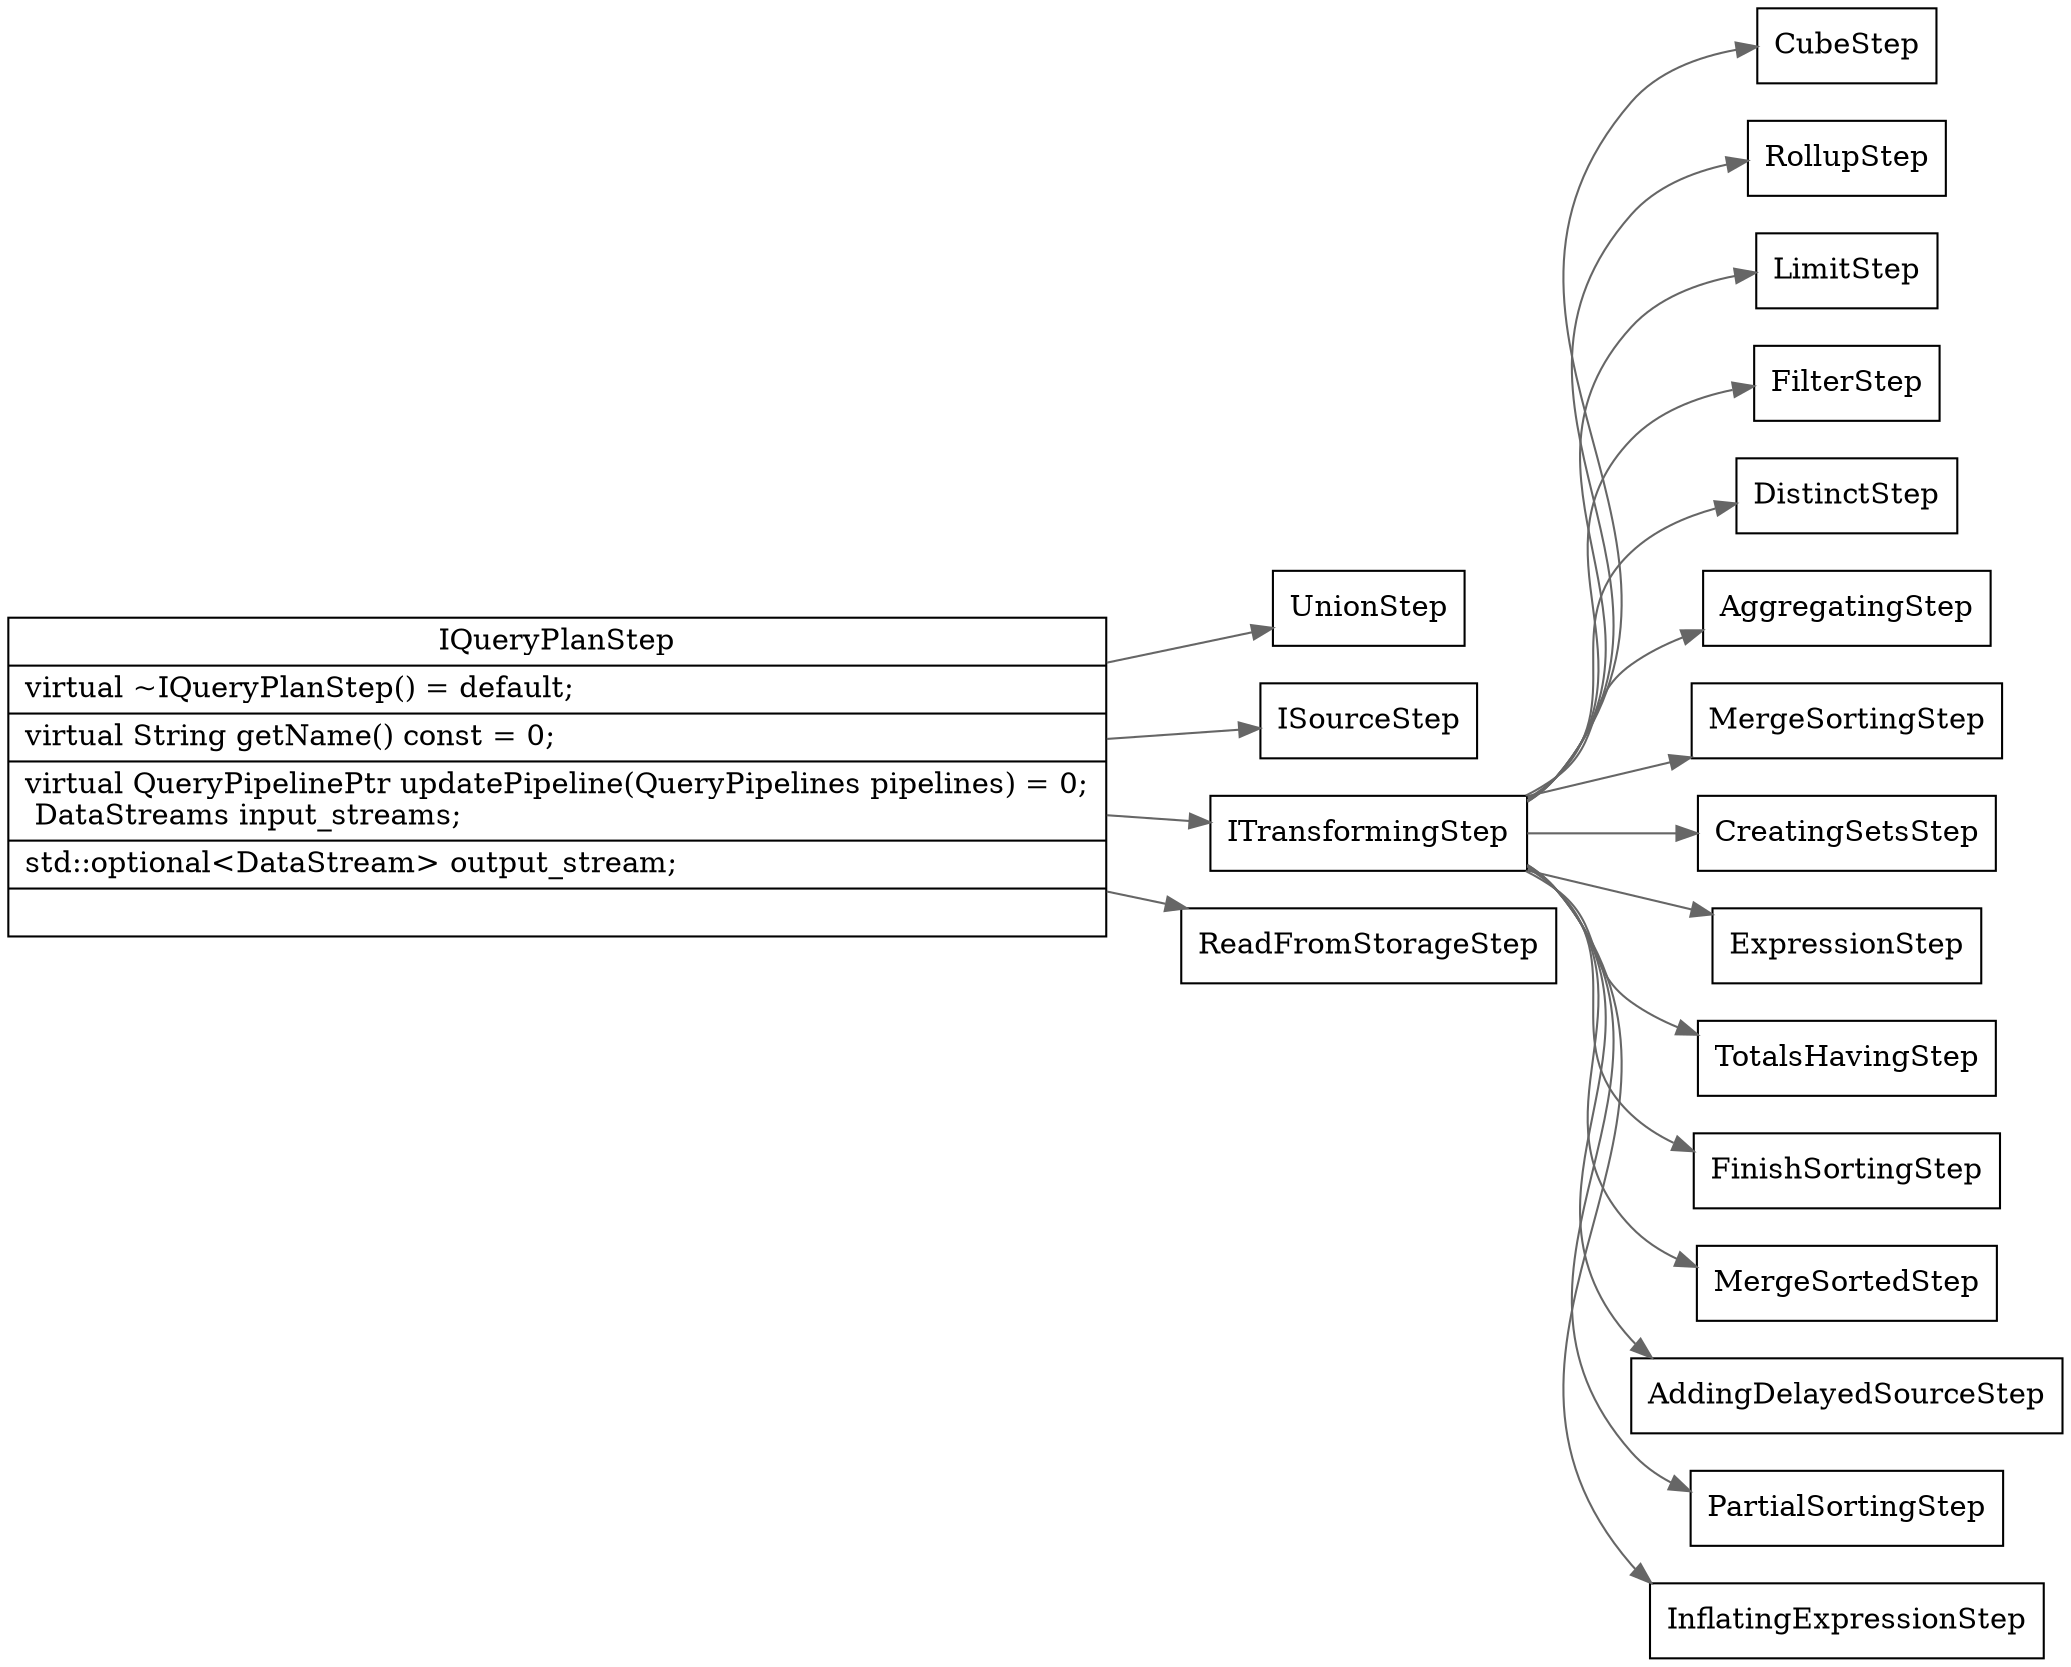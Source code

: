 digraph query_plan_step{
  node[shape=box];
  edge[color=gray40];
  newrank=true;
  rankdir=LR;
  IQueryPlanStep[
    shape="record";
    label="{{
      IQueryPlanStep|
        virtual ~IQueryPlanStep() = default;\l|
        virtual String getName() const = 0;\l|
        virtual QueryPipelinePtr updatePipeline(QueryPipelines pipelines) = 0;\l
          DataStreams input_streams;\l|
          std::optional\<DataStream\> output_stream;\l|
    }}";
  ];
  IQueryPlanStep -> {
    UnionStep;
    ISourceStep;
    ITransformingStep;
    ReadFromStorageStep;
  }
  ITransformingStep -> {
    CubeStep;
    RollupStep;
    LimitStep;
    FilterStep;
    DistinctStep;
    AggregatingStep;
    MergeSortingStep;
    CreatingSetsStep;
    ExpressionStep;
    TotalsHavingStep;
    FinishSortingStep;
    MergeSortedStep;
    AddingDelayedSourceStep;
    PartialSortingStep;
    InflatingExpressionStep;
  }
}
